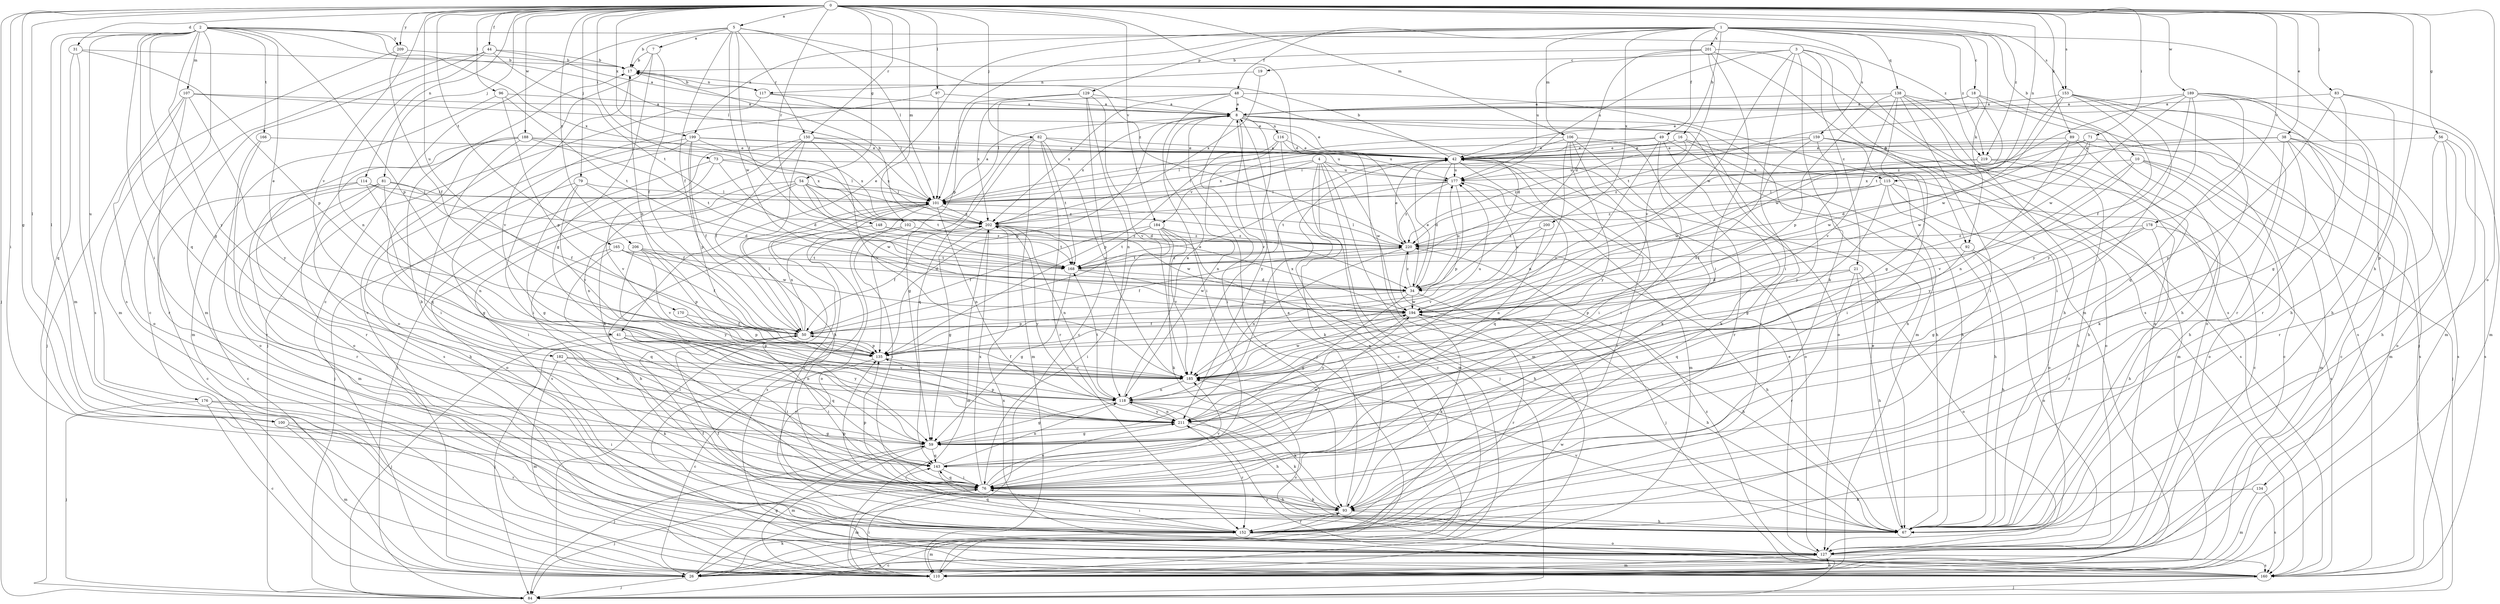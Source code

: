 strict digraph  {
0;
1;
2;
3;
4;
5;
7;
8;
10;
16;
17;
18;
19;
21;
26;
31;
34;
38;
41;
42;
44;
48;
49;
50;
54;
56;
59;
67;
71;
73;
76;
79;
81;
82;
83;
84;
89;
92;
93;
96;
97;
100;
101;
102;
106;
107;
110;
114;
115;
116;
117;
118;
127;
129;
134;
135;
138;
143;
148;
150;
152;
153;
159;
160;
165;
166;
168;
170;
176;
177;
178;
182;
184;
185;
188;
189;
194;
199;
200;
201;
202;
206;
209;
211;
219;
220;
0 -> 5  [label=a];
0 -> 31  [label=d];
0 -> 34  [label=d];
0 -> 38  [label=e];
0 -> 44  [label=f];
0 -> 54  [label=g];
0 -> 56  [label=g];
0 -> 59  [label=g];
0 -> 67  [label=h];
0 -> 71  [label=i];
0 -> 73  [label=i];
0 -> 76  [label=i];
0 -> 79  [label=j];
0 -> 81  [label=j];
0 -> 82  [label=j];
0 -> 83  [label=j];
0 -> 84  [label=j];
0 -> 89  [label=k];
0 -> 96  [label=l];
0 -> 97  [label=l];
0 -> 100  [label=l];
0 -> 102  [label=m];
0 -> 106  [label=m];
0 -> 114  [label=n];
0 -> 115  [label=n];
0 -> 127  [label=o];
0 -> 148  [label=r];
0 -> 150  [label=r];
0 -> 153  [label=s];
0 -> 165  [label=t];
0 -> 170  [label=u];
0 -> 178  [label=v];
0 -> 182  [label=v];
0 -> 184  [label=v];
0 -> 188  [label=w];
0 -> 189  [label=w];
0 -> 199  [label=x];
0 -> 206  [label=y];
0 -> 209  [label=y];
0 -> 219  [label=z];
1 -> 10  [label=b];
1 -> 16  [label=b];
1 -> 18  [label=c];
1 -> 41  [label=e];
1 -> 48  [label=f];
1 -> 49  [label=f];
1 -> 92  [label=k];
1 -> 106  [label=m];
1 -> 129  [label=p];
1 -> 134  [label=p];
1 -> 135  [label=p];
1 -> 138  [label=q];
1 -> 153  [label=s];
1 -> 159  [label=s];
1 -> 199  [label=x];
1 -> 200  [label=x];
1 -> 201  [label=x];
1 -> 219  [label=z];
2 -> 41  [label=e];
2 -> 59  [label=g];
2 -> 76  [label=i];
2 -> 100  [label=l];
2 -> 101  [label=l];
2 -> 107  [label=m];
2 -> 110  [label=m];
2 -> 135  [label=p];
2 -> 143  [label=q];
2 -> 160  [label=s];
2 -> 166  [label=t];
2 -> 176  [label=u];
2 -> 202  [label=x];
2 -> 209  [label=y];
2 -> 211  [label=y];
2 -> 219  [label=z];
3 -> 19  [label=c];
3 -> 21  [label=c];
3 -> 76  [label=i];
3 -> 92  [label=k];
3 -> 93  [label=k];
3 -> 160  [label=s];
3 -> 177  [label=u];
3 -> 194  [label=w];
4 -> 26  [label=c];
4 -> 84  [label=j];
4 -> 93  [label=k];
4 -> 101  [label=l];
4 -> 110  [label=m];
4 -> 115  [label=n];
4 -> 184  [label=v];
4 -> 194  [label=w];
5 -> 7  [label=a];
5 -> 17  [label=b];
5 -> 26  [label=c];
5 -> 50  [label=f];
5 -> 101  [label=l];
5 -> 150  [label=r];
5 -> 168  [label=t];
5 -> 194  [label=w];
5 -> 220  [label=z];
7 -> 17  [label=b];
7 -> 26  [label=c];
7 -> 50  [label=f];
7 -> 59  [label=g];
8 -> 42  [label=e];
8 -> 67  [label=h];
8 -> 76  [label=i];
8 -> 84  [label=j];
8 -> 116  [label=n];
8 -> 127  [label=o];
8 -> 135  [label=p];
8 -> 152  [label=r];
8 -> 185  [label=v];
8 -> 202  [label=x];
8 -> 211  [label=y];
10 -> 84  [label=j];
10 -> 110  [label=m];
10 -> 127  [label=o];
10 -> 177  [label=u];
10 -> 185  [label=v];
10 -> 211  [label=y];
16 -> 42  [label=e];
16 -> 67  [label=h];
16 -> 160  [label=s];
16 -> 202  [label=x];
16 -> 220  [label=z];
17 -> 117  [label=n];
17 -> 185  [label=v];
18 -> 8  [label=a];
18 -> 42  [label=e];
18 -> 127  [label=o];
18 -> 160  [label=s];
18 -> 168  [label=t];
18 -> 194  [label=w];
19 -> 117  [label=n];
19 -> 202  [label=x];
21 -> 34  [label=d];
21 -> 67  [label=h];
21 -> 127  [label=o];
21 -> 135  [label=p];
21 -> 152  [label=r];
26 -> 59  [label=g];
26 -> 84  [label=j];
26 -> 93  [label=k];
26 -> 101  [label=l];
26 -> 127  [label=o];
26 -> 194  [label=w];
31 -> 17  [label=b];
31 -> 135  [label=p];
31 -> 143  [label=q];
31 -> 160  [label=s];
34 -> 42  [label=e];
34 -> 59  [label=g];
34 -> 67  [label=h];
34 -> 135  [label=p];
34 -> 177  [label=u];
34 -> 194  [label=w];
34 -> 220  [label=z];
38 -> 26  [label=c];
38 -> 42  [label=e];
38 -> 67  [label=h];
38 -> 93  [label=k];
38 -> 110  [label=m];
38 -> 160  [label=s];
38 -> 202  [label=x];
41 -> 76  [label=i];
41 -> 84  [label=j];
41 -> 135  [label=p];
41 -> 143  [label=q];
41 -> 211  [label=y];
42 -> 17  [label=b];
42 -> 34  [label=d];
42 -> 110  [label=m];
42 -> 127  [label=o];
42 -> 152  [label=r];
42 -> 177  [label=u];
44 -> 8  [label=a];
44 -> 17  [label=b];
44 -> 26  [label=c];
44 -> 110  [label=m];
44 -> 118  [label=n];
44 -> 168  [label=t];
48 -> 8  [label=a];
48 -> 34  [label=d];
48 -> 76  [label=i];
48 -> 101  [label=l];
48 -> 110  [label=m];
48 -> 202  [label=x];
49 -> 42  [label=e];
49 -> 67  [label=h];
49 -> 76  [label=i];
49 -> 93  [label=k];
49 -> 101  [label=l];
49 -> 185  [label=v];
50 -> 42  [label=e];
50 -> 76  [label=i];
50 -> 84  [label=j];
50 -> 101  [label=l];
50 -> 135  [label=p];
50 -> 202  [label=x];
54 -> 34  [label=d];
54 -> 101  [label=l];
54 -> 118  [label=n];
54 -> 127  [label=o];
54 -> 160  [label=s];
54 -> 168  [label=t];
54 -> 194  [label=w];
54 -> 220  [label=z];
56 -> 42  [label=e];
56 -> 67  [label=h];
56 -> 127  [label=o];
56 -> 152  [label=r];
56 -> 160  [label=s];
59 -> 42  [label=e];
59 -> 84  [label=j];
59 -> 110  [label=m];
59 -> 143  [label=q];
67 -> 42  [label=e];
67 -> 50  [label=f];
67 -> 185  [label=v];
71 -> 34  [label=d];
71 -> 42  [label=e];
71 -> 160  [label=s];
71 -> 194  [label=w];
71 -> 220  [label=z];
73 -> 34  [label=d];
73 -> 84  [label=j];
73 -> 101  [label=l];
73 -> 177  [label=u];
73 -> 185  [label=v];
76 -> 84  [label=j];
76 -> 93  [label=k];
76 -> 110  [label=m];
76 -> 135  [label=p];
76 -> 143  [label=q];
76 -> 185  [label=v];
76 -> 202  [label=x];
76 -> 211  [label=y];
79 -> 50  [label=f];
79 -> 59  [label=g];
79 -> 76  [label=i];
79 -> 101  [label=l];
79 -> 185  [label=v];
81 -> 26  [label=c];
81 -> 50  [label=f];
81 -> 59  [label=g];
81 -> 67  [label=h];
81 -> 101  [label=l];
81 -> 110  [label=m];
82 -> 42  [label=e];
82 -> 59  [label=g];
82 -> 110  [label=m];
82 -> 143  [label=q];
82 -> 152  [label=r];
82 -> 168  [label=t];
82 -> 177  [label=u];
82 -> 185  [label=v];
83 -> 8  [label=a];
83 -> 59  [label=g];
83 -> 67  [label=h];
83 -> 110  [label=m];
83 -> 211  [label=y];
89 -> 26  [label=c];
89 -> 42  [label=e];
89 -> 67  [label=h];
89 -> 118  [label=n];
89 -> 194  [label=w];
92 -> 67  [label=h];
92 -> 127  [label=o];
92 -> 143  [label=q];
92 -> 168  [label=t];
93 -> 8  [label=a];
93 -> 67  [label=h];
93 -> 135  [label=p];
93 -> 152  [label=r];
96 -> 8  [label=a];
96 -> 110  [label=m];
96 -> 135  [label=p];
96 -> 168  [label=t];
97 -> 8  [label=a];
97 -> 101  [label=l];
97 -> 127  [label=o];
100 -> 59  [label=g];
100 -> 110  [label=m];
100 -> 152  [label=r];
101 -> 8  [label=a];
101 -> 118  [label=n];
101 -> 127  [label=o];
101 -> 152  [label=r];
101 -> 160  [label=s];
101 -> 202  [label=x];
102 -> 76  [label=i];
102 -> 127  [label=o];
102 -> 220  [label=z];
106 -> 42  [label=e];
106 -> 76  [label=i];
106 -> 93  [label=k];
106 -> 101  [label=l];
106 -> 118  [label=n];
106 -> 152  [label=r];
106 -> 211  [label=y];
107 -> 8  [label=a];
107 -> 42  [label=e];
107 -> 84  [label=j];
107 -> 127  [label=o];
107 -> 152  [label=r];
107 -> 211  [label=y];
110 -> 8  [label=a];
110 -> 76  [label=i];
110 -> 127  [label=o];
114 -> 26  [label=c];
114 -> 34  [label=d];
114 -> 101  [label=l];
114 -> 118  [label=n];
114 -> 152  [label=r];
115 -> 59  [label=g];
115 -> 67  [label=h];
115 -> 101  [label=l];
115 -> 127  [label=o];
115 -> 160  [label=s];
115 -> 220  [label=z];
116 -> 26  [label=c];
116 -> 42  [label=e];
116 -> 110  [label=m];
116 -> 118  [label=n];
116 -> 135  [label=p];
117 -> 8  [label=a];
117 -> 17  [label=b];
117 -> 84  [label=j];
117 -> 101  [label=l];
118 -> 8  [label=a];
118 -> 59  [label=g];
118 -> 67  [label=h];
118 -> 93  [label=k];
118 -> 168  [label=t];
118 -> 211  [label=y];
127 -> 26  [label=c];
127 -> 42  [label=e];
127 -> 110  [label=m];
127 -> 160  [label=s];
129 -> 8  [label=a];
129 -> 26  [label=c];
129 -> 101  [label=l];
129 -> 118  [label=n];
129 -> 185  [label=v];
129 -> 202  [label=x];
134 -> 93  [label=k];
134 -> 110  [label=m];
134 -> 160  [label=s];
135 -> 17  [label=b];
135 -> 26  [label=c];
135 -> 177  [label=u];
135 -> 185  [label=v];
138 -> 8  [label=a];
138 -> 59  [label=g];
138 -> 67  [label=h];
138 -> 76  [label=i];
138 -> 84  [label=j];
138 -> 127  [label=o];
138 -> 135  [label=p];
138 -> 185  [label=v];
143 -> 67  [label=h];
143 -> 76  [label=i];
143 -> 118  [label=n];
143 -> 194  [label=w];
148 -> 67  [label=h];
148 -> 168  [label=t];
148 -> 220  [label=z];
150 -> 42  [label=e];
150 -> 50  [label=f];
150 -> 67  [label=h];
150 -> 84  [label=j];
150 -> 93  [label=k];
150 -> 185  [label=v];
150 -> 202  [label=x];
152 -> 17  [label=b];
152 -> 50  [label=f];
152 -> 76  [label=i];
152 -> 110  [label=m];
152 -> 127  [label=o];
152 -> 143  [label=q];
153 -> 8  [label=a];
153 -> 67  [label=h];
153 -> 76  [label=i];
153 -> 152  [label=r];
153 -> 168  [label=t];
153 -> 194  [label=w];
153 -> 211  [label=y];
159 -> 42  [label=e];
159 -> 76  [label=i];
159 -> 101  [label=l];
159 -> 110  [label=m];
159 -> 127  [label=o];
159 -> 185  [label=v];
159 -> 211  [label=y];
160 -> 84  [label=j];
160 -> 185  [label=v];
160 -> 202  [label=x];
160 -> 211  [label=y];
160 -> 220  [label=z];
165 -> 50  [label=f];
165 -> 93  [label=k];
165 -> 143  [label=q];
165 -> 168  [label=t];
165 -> 194  [label=w];
166 -> 42  [label=e];
166 -> 127  [label=o];
166 -> 152  [label=r];
168 -> 34  [label=d];
168 -> 59  [label=g];
168 -> 194  [label=w];
168 -> 220  [label=z];
170 -> 50  [label=f];
170 -> 135  [label=p];
176 -> 26  [label=c];
176 -> 76  [label=i];
176 -> 84  [label=j];
176 -> 211  [label=y];
177 -> 101  [label=l];
177 -> 135  [label=p];
177 -> 143  [label=q];
177 -> 168  [label=t];
177 -> 220  [label=z];
178 -> 59  [label=g];
178 -> 67  [label=h];
178 -> 152  [label=r];
178 -> 185  [label=v];
178 -> 220  [label=z];
182 -> 93  [label=k];
182 -> 110  [label=m];
182 -> 118  [label=n];
182 -> 185  [label=v];
184 -> 50  [label=f];
184 -> 67  [label=h];
184 -> 76  [label=i];
184 -> 93  [label=k];
184 -> 168  [label=t];
184 -> 185  [label=v];
184 -> 220  [label=z];
185 -> 50  [label=f];
185 -> 118  [label=n];
185 -> 194  [label=w];
188 -> 42  [label=e];
188 -> 76  [label=i];
188 -> 127  [label=o];
188 -> 143  [label=q];
188 -> 152  [label=r];
188 -> 168  [label=t];
188 -> 202  [label=x];
189 -> 8  [label=a];
189 -> 50  [label=f];
189 -> 67  [label=h];
189 -> 110  [label=m];
189 -> 143  [label=q];
189 -> 152  [label=r];
189 -> 194  [label=w];
189 -> 211  [label=y];
189 -> 220  [label=z];
194 -> 50  [label=f];
194 -> 67  [label=h];
194 -> 93  [label=k];
194 -> 152  [label=r];
194 -> 177  [label=u];
194 -> 185  [label=v];
194 -> 202  [label=x];
194 -> 211  [label=y];
199 -> 42  [label=e];
199 -> 50  [label=f];
199 -> 76  [label=i];
199 -> 135  [label=p];
199 -> 160  [label=s];
199 -> 177  [label=u];
199 -> 202  [label=x];
200 -> 118  [label=n];
200 -> 185  [label=v];
200 -> 220  [label=z];
201 -> 17  [label=b];
201 -> 34  [label=d];
201 -> 76  [label=i];
201 -> 110  [label=m];
201 -> 160  [label=s];
201 -> 177  [label=u];
201 -> 185  [label=v];
202 -> 17  [label=b];
202 -> 50  [label=f];
202 -> 59  [label=g];
202 -> 110  [label=m];
202 -> 118  [label=n];
202 -> 194  [label=w];
202 -> 211  [label=y];
202 -> 220  [label=z];
206 -> 34  [label=d];
206 -> 135  [label=p];
206 -> 168  [label=t];
206 -> 185  [label=v];
206 -> 211  [label=y];
209 -> 17  [label=b];
209 -> 50  [label=f];
209 -> 110  [label=m];
211 -> 59  [label=g];
211 -> 93  [label=k];
211 -> 118  [label=n];
211 -> 135  [label=p];
211 -> 152  [label=r];
219 -> 26  [label=c];
219 -> 67  [label=h];
219 -> 177  [label=u];
219 -> 194  [label=w];
220 -> 42  [label=e];
220 -> 50  [label=f];
220 -> 67  [label=h];
220 -> 84  [label=j];
220 -> 101  [label=l];
220 -> 118  [label=n];
220 -> 168  [label=t];
}
